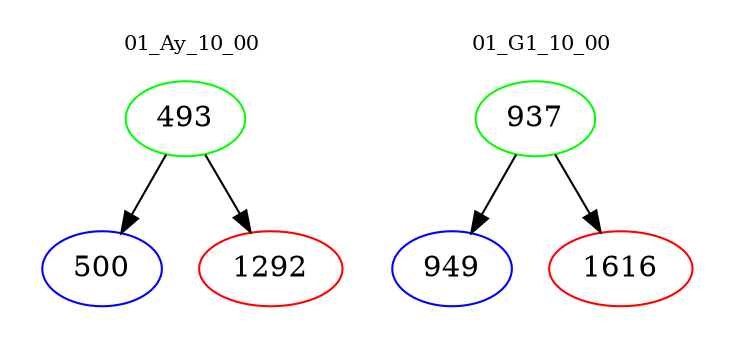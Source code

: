 digraph{
subgraph cluster_0 {
color = white
label = "01_Ay_10_00";
fontsize=10;
T0_493 [label="493", color="green"]
T0_493 -> T0_500 [color="black"]
T0_500 [label="500", color="blue"]
T0_493 -> T0_1292 [color="black"]
T0_1292 [label="1292", color="red"]
}
subgraph cluster_1 {
color = white
label = "01_G1_10_00";
fontsize=10;
T1_937 [label="937", color="green"]
T1_937 -> T1_949 [color="black"]
T1_949 [label="949", color="blue"]
T1_937 -> T1_1616 [color="black"]
T1_1616 [label="1616", color="red"]
}
}
